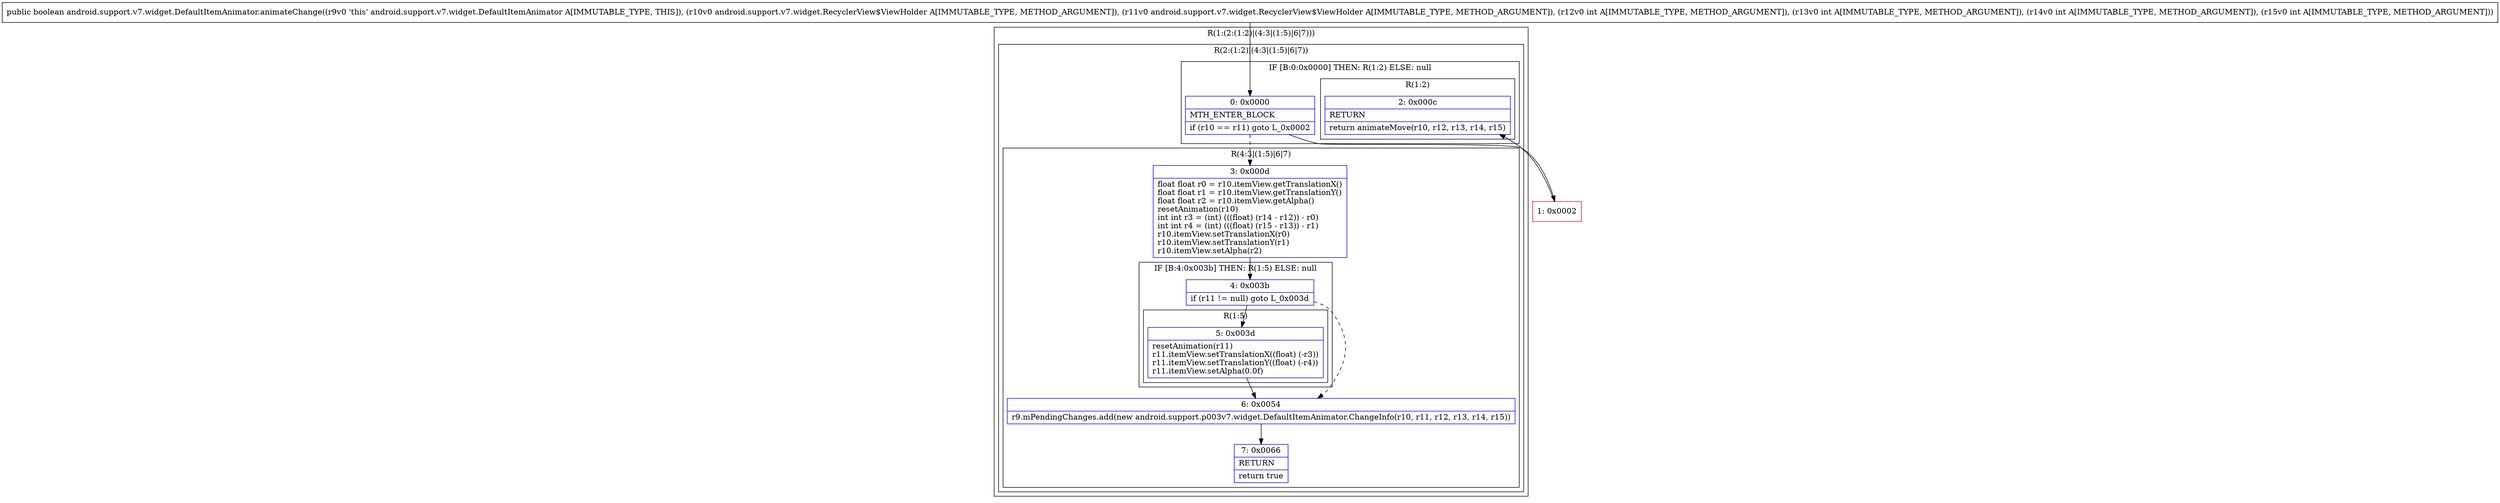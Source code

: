 digraph "CFG forandroid.support.v7.widget.DefaultItemAnimator.animateChange(Landroid\/support\/v7\/widget\/RecyclerView$ViewHolder;Landroid\/support\/v7\/widget\/RecyclerView$ViewHolder;IIII)Z" {
subgraph cluster_Region_41062069 {
label = "R(1:(2:(1:2)|(4:3|(1:5)|6|7)))";
node [shape=record,color=blue];
subgraph cluster_Region_1056407801 {
label = "R(2:(1:2)|(4:3|(1:5)|6|7))";
node [shape=record,color=blue];
subgraph cluster_IfRegion_146846650 {
label = "IF [B:0:0x0000] THEN: R(1:2) ELSE: null";
node [shape=record,color=blue];
Node_0 [shape=record,label="{0\:\ 0x0000|MTH_ENTER_BLOCK\l|if (r10 == r11) goto L_0x0002\l}"];
subgraph cluster_Region_550120198 {
label = "R(1:2)";
node [shape=record,color=blue];
Node_2 [shape=record,label="{2\:\ 0x000c|RETURN\l|return animateMove(r10, r12, r13, r14, r15)\l}"];
}
}
subgraph cluster_Region_1147307798 {
label = "R(4:3|(1:5)|6|7)";
node [shape=record,color=blue];
Node_3 [shape=record,label="{3\:\ 0x000d|float float r0 = r10.itemView.getTranslationX()\lfloat float r1 = r10.itemView.getTranslationY()\lfloat float r2 = r10.itemView.getAlpha()\lresetAnimation(r10)\lint int r3 = (int) (((float) (r14 \- r12)) \- r0)\lint int r4 = (int) (((float) (r15 \- r13)) \- r1)\lr10.itemView.setTranslationX(r0)\lr10.itemView.setTranslationY(r1)\lr10.itemView.setAlpha(r2)\l}"];
subgraph cluster_IfRegion_920325772 {
label = "IF [B:4:0x003b] THEN: R(1:5) ELSE: null";
node [shape=record,color=blue];
Node_4 [shape=record,label="{4\:\ 0x003b|if (r11 != null) goto L_0x003d\l}"];
subgraph cluster_Region_397838614 {
label = "R(1:5)";
node [shape=record,color=blue];
Node_5 [shape=record,label="{5\:\ 0x003d|resetAnimation(r11)\lr11.itemView.setTranslationX((float) (\-r3))\lr11.itemView.setTranslationY((float) (\-r4))\lr11.itemView.setAlpha(0.0f)\l}"];
}
}
Node_6 [shape=record,label="{6\:\ 0x0054|r9.mPendingChanges.add(new android.support.p003v7.widget.DefaultItemAnimator.ChangeInfo(r10, r11, r12, r13, r14, r15))\l}"];
Node_7 [shape=record,label="{7\:\ 0x0066|RETURN\l|return true\l}"];
}
}
}
Node_1 [shape=record,color=red,label="{1\:\ 0x0002}"];
MethodNode[shape=record,label="{public boolean android.support.v7.widget.DefaultItemAnimator.animateChange((r9v0 'this' android.support.v7.widget.DefaultItemAnimator A[IMMUTABLE_TYPE, THIS]), (r10v0 android.support.v7.widget.RecyclerView$ViewHolder A[IMMUTABLE_TYPE, METHOD_ARGUMENT]), (r11v0 android.support.v7.widget.RecyclerView$ViewHolder A[IMMUTABLE_TYPE, METHOD_ARGUMENT]), (r12v0 int A[IMMUTABLE_TYPE, METHOD_ARGUMENT]), (r13v0 int A[IMMUTABLE_TYPE, METHOD_ARGUMENT]), (r14v0 int A[IMMUTABLE_TYPE, METHOD_ARGUMENT]), (r15v0 int A[IMMUTABLE_TYPE, METHOD_ARGUMENT])) }"];
MethodNode -> Node_0;
Node_0 -> Node_1;
Node_0 -> Node_3[style=dashed];
Node_3 -> Node_4;
Node_4 -> Node_5;
Node_4 -> Node_6[style=dashed];
Node_5 -> Node_6;
Node_6 -> Node_7;
Node_1 -> Node_2;
}

